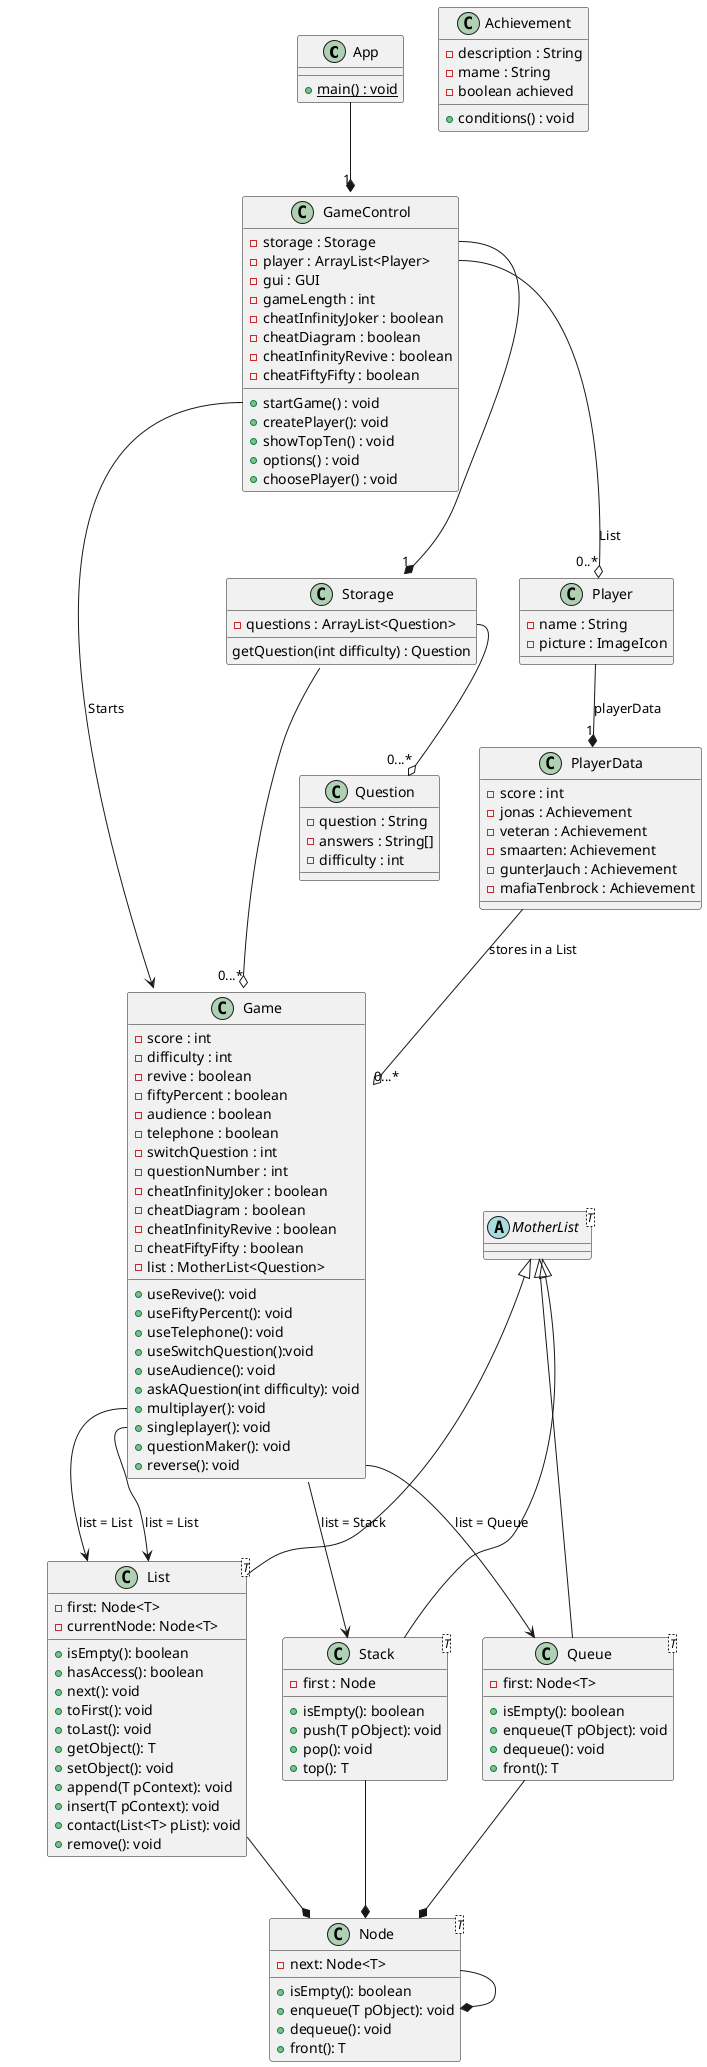 @startuml
'https://plantuml.com/class-diagram

class App {
+{static}main() : void
}
class Player{
-name : String
-picture : ImageIcon
}
class Game{
-score : int
-difficulty : int
-revive : boolean
-fiftyPercent : boolean
-audience : boolean
-telephone : boolean
-switchQuestion : int
-questionNumber : int
-cheatInfinityJoker : boolean
-cheatDiagram : boolean
-cheatInfinityRevive : boolean
-cheatFiftyFifty : boolean
-list : MotherList<Question>

+useRevive(): void
+useFiftyPercent(): void
+useTelephone(): void
+useSwitchQuestion():void
+useAudience(): void
+askAQuestion(int difficulty): void
+multiplayer(): void
+singleplayer(): void
+questionMaker(): void
+reverse(): void

}
class Node<T>{
-next: Node<T>

+isEmpty(): boolean
+enqueue(T pObject): void
+dequeue(): void
+front(): T
}
class GameControl{
-storage : Storage
-player : ArrayList<Player>
-gui : GUI
-gameLength : int
-cheatInfinityJoker : boolean
-cheatDiagram : boolean
-cheatInfinityRevive : boolean
-cheatFiftyFifty : boolean

+startGame() : void
+createPlayer(): void
+showTopTen() : void
+options() : void
+choosePlayer() : void
}
class Question{
-question : String
-answers : String[]
-difficulty : int
}
class PlayerData{
- score : int
- jonas : Achievement
- veteran : Achievement
- smaarten: Achievement
- gunterJauch : Achievement
- mafiaTenbrock : Achievement

}
abstract class MotherList<T>{

}
class Achievement{
-description : String
-mame : String
-boolean achieved
+conditions() : void
}
class Storage{
-questions : ArrayList<Question>

getQuestion(int difficulty) : Question
}



class Stack<T> extends MotherList{
-first : Node

+isEmpty(): boolean
+push(T pObject): void
+pop(): void
+top(): T
}
class Queue<T> extends MotherList{
-first: Node<T>

+isEmpty(): boolean
+enqueue(T pObject): void
+dequeue(): void
+front(): T
}

class List<T> extends MotherList{
-first: Node<T>
-currentNode: Node<T>

+isEmpty(): boolean
+hasAccess(): boolean
+next(): void
+toFirst(): void
+toLast(): void
+getObject(): T
+setObject(): void
+append(T pContext): void
+insert(T pContext): void
+contact(List<T> pList): void
+remove(): void
}
List --* Node
Stack --* Node
Queue --* Node
Node --* Node

Storage::questions --o "0...*"Question
GameControl::startGame --> Game : Starts

PlayerData --o "0...*"Game : stores in a List
Player --* "1"PlayerData : playerData
Game::multiplayer --> List : list = List
Game::singleplayer --> List : list = List
Game::reverse --> Queue : list = Queue
Game::questions --> Stack : list = Stack
GameControl::storage --* "1"Storage
GameControl::player --o "0..*"Player : List
Storage::games --o "0...*"Game
App --* "1"GameControl


@enduml